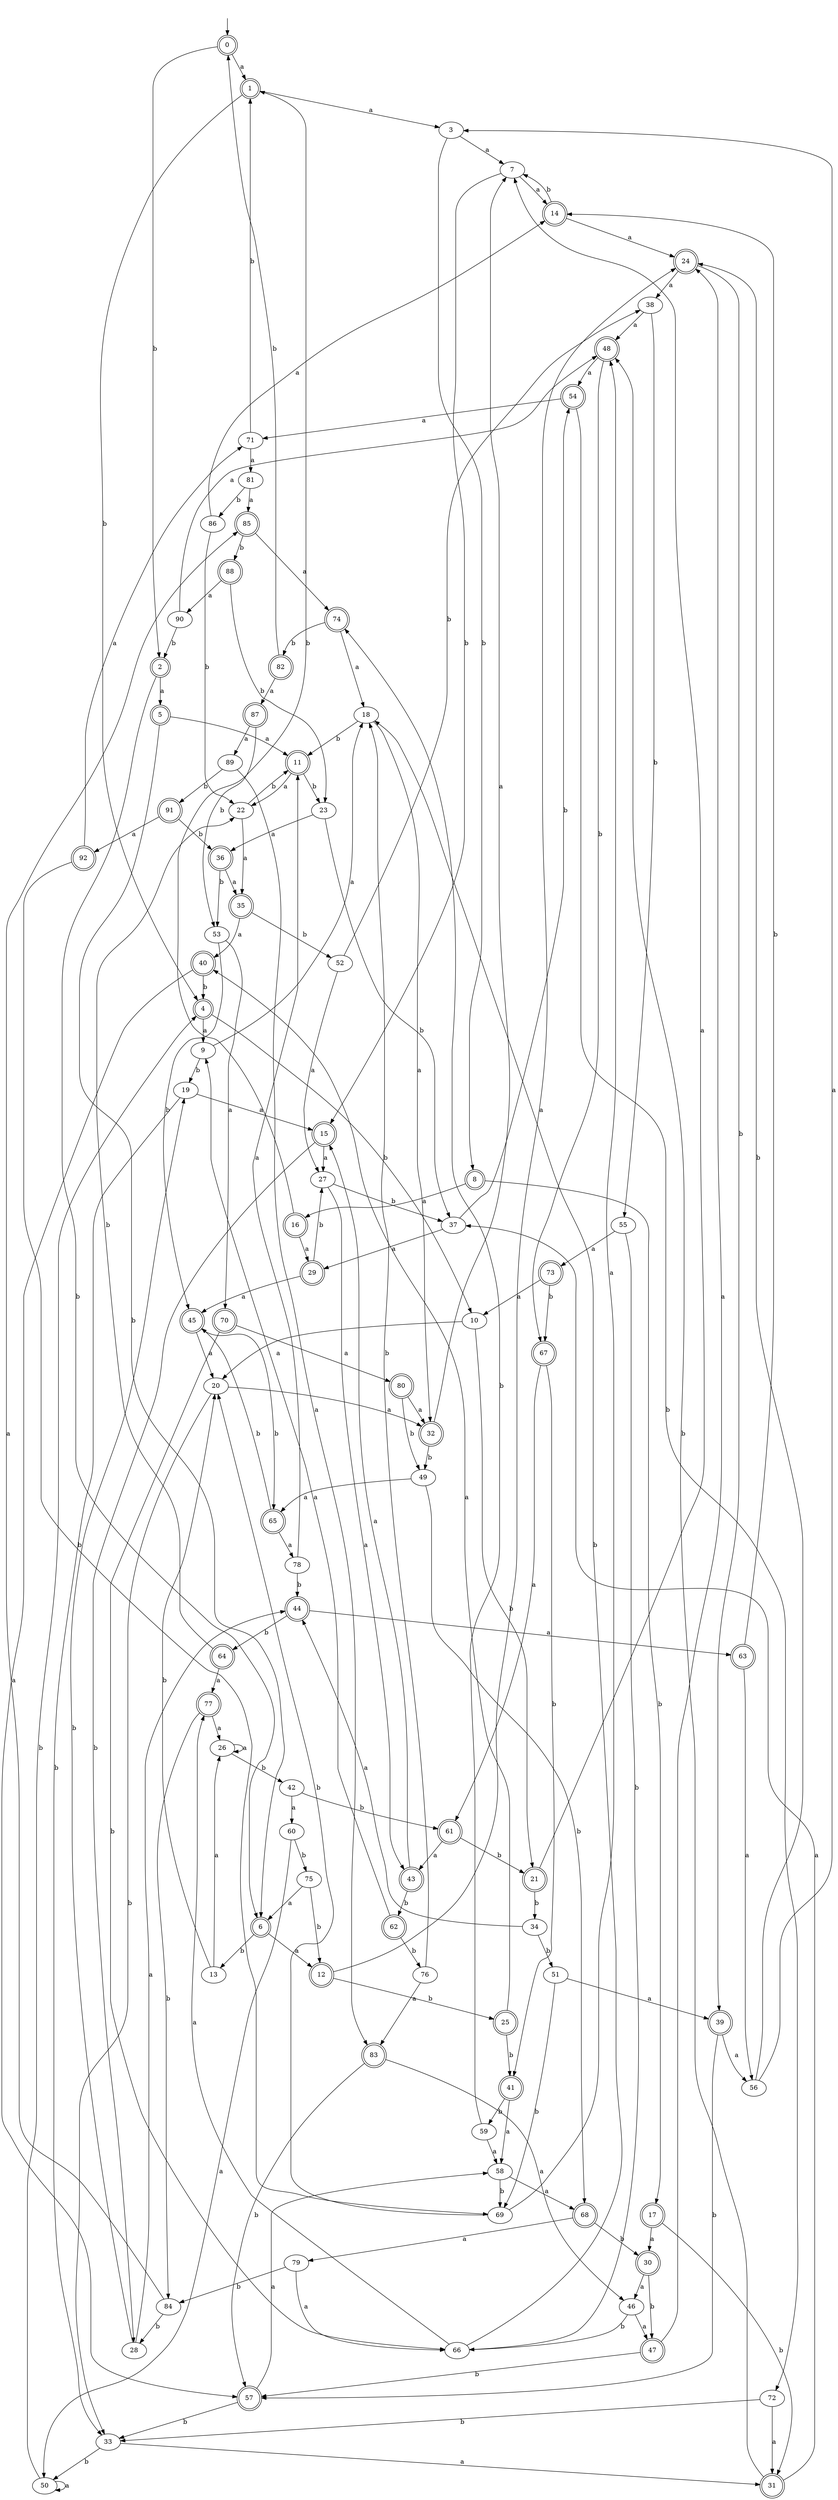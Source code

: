 digraph RandomDFA {
  __start0 [label="", shape=none];
  __start0 -> 0 [label=""];
  0 [shape=circle] [shape=doublecircle]
  0 -> 1 [label="a"]
  0 -> 2 [label="b"]
  1 [shape=doublecircle]
  1 -> 3 [label="a"]
  1 -> 4 [label="b"]
  2 [shape=doublecircle]
  2 -> 5 [label="a"]
  2 -> 6 [label="b"]
  3
  3 -> 7 [label="a"]
  3 -> 8 [label="b"]
  4 [shape=doublecircle]
  4 -> 9 [label="a"]
  4 -> 10 [label="b"]
  5 [shape=doublecircle]
  5 -> 11 [label="a"]
  5 -> 6 [label="b"]
  6 [shape=doublecircle]
  6 -> 12 [label="a"]
  6 -> 13 [label="b"]
  7
  7 -> 14 [label="a"]
  7 -> 15 [label="b"]
  8 [shape=doublecircle]
  8 -> 16 [label="a"]
  8 -> 17 [label="b"]
  9
  9 -> 18 [label="a"]
  9 -> 19 [label="b"]
  10
  10 -> 20 [label="a"]
  10 -> 21 [label="b"]
  11 [shape=doublecircle]
  11 -> 22 [label="a"]
  11 -> 23 [label="b"]
  12 [shape=doublecircle]
  12 -> 24 [label="a"]
  12 -> 25 [label="b"]
  13
  13 -> 26 [label="a"]
  13 -> 20 [label="b"]
  14 [shape=doublecircle]
  14 -> 24 [label="a"]
  14 -> 7 [label="b"]
  15 [shape=doublecircle]
  15 -> 27 [label="a"]
  15 -> 28 [label="b"]
  16 [shape=doublecircle]
  16 -> 29 [label="a"]
  16 -> 1 [label="b"]
  17 [shape=doublecircle]
  17 -> 30 [label="a"]
  17 -> 31 [label="b"]
  18
  18 -> 32 [label="a"]
  18 -> 11 [label="b"]
  19
  19 -> 15 [label="a"]
  19 -> 33 [label="b"]
  20
  20 -> 32 [label="a"]
  20 -> 33 [label="b"]
  21 [shape=doublecircle]
  21 -> 7 [label="a"]
  21 -> 34 [label="b"]
  22
  22 -> 35 [label="a"]
  22 -> 11 [label="b"]
  23
  23 -> 36 [label="a"]
  23 -> 37 [label="b"]
  24 [shape=doublecircle]
  24 -> 38 [label="a"]
  24 -> 39 [label="b"]
  25 [shape=doublecircle]
  25 -> 40 [label="a"]
  25 -> 41 [label="b"]
  26
  26 -> 26 [label="a"]
  26 -> 42 [label="b"]
  27
  27 -> 43 [label="a"]
  27 -> 37 [label="b"]
  28
  28 -> 44 [label="a"]
  28 -> 19 [label="b"]
  29 [shape=doublecircle]
  29 -> 45 [label="a"]
  29 -> 27 [label="b"]
  30 [shape=doublecircle]
  30 -> 46 [label="a"]
  30 -> 47 [label="b"]
  31 [shape=doublecircle]
  31 -> 37 [label="a"]
  31 -> 48 [label="b"]
  32 [shape=doublecircle]
  32 -> 7 [label="a"]
  32 -> 49 [label="b"]
  33
  33 -> 31 [label="a"]
  33 -> 50 [label="b"]
  34
  34 -> 44 [label="a"]
  34 -> 51 [label="b"]
  35 [shape=doublecircle]
  35 -> 40 [label="a"]
  35 -> 52 [label="b"]
  36 [shape=doublecircle]
  36 -> 35 [label="a"]
  36 -> 53 [label="b"]
  37
  37 -> 29 [label="a"]
  37 -> 54 [label="b"]
  38
  38 -> 48 [label="a"]
  38 -> 55 [label="b"]
  39 [shape=doublecircle]
  39 -> 56 [label="a"]
  39 -> 57 [label="b"]
  40 [shape=doublecircle]
  40 -> 57 [label="a"]
  40 -> 4 [label="b"]
  41 [shape=doublecircle]
  41 -> 58 [label="a"]
  41 -> 59 [label="b"]
  42
  42 -> 60 [label="a"]
  42 -> 61 [label="b"]
  43 [shape=doublecircle]
  43 -> 15 [label="a"]
  43 -> 62 [label="b"]
  44 [shape=doublecircle]
  44 -> 63 [label="a"]
  44 -> 64 [label="b"]
  45 [shape=doublecircle]
  45 -> 20 [label="a"]
  45 -> 65 [label="b"]
  46
  46 -> 47 [label="a"]
  46 -> 66 [label="b"]
  47 [shape=doublecircle]
  47 -> 24 [label="a"]
  47 -> 57 [label="b"]
  48 [shape=doublecircle]
  48 -> 54 [label="a"]
  48 -> 67 [label="b"]
  49
  49 -> 65 [label="a"]
  49 -> 68 [label="b"]
  50
  50 -> 50 [label="a"]
  50 -> 4 [label="b"]
  51
  51 -> 39 [label="a"]
  51 -> 69 [label="b"]
  52
  52 -> 27 [label="a"]
  52 -> 38 [label="b"]
  53
  53 -> 70 [label="a"]
  53 -> 45 [label="b"]
  54 [shape=doublecircle]
  54 -> 71 [label="a"]
  54 -> 72 [label="b"]
  55
  55 -> 73 [label="a"]
  55 -> 66 [label="b"]
  56
  56 -> 3 [label="a"]
  56 -> 24 [label="b"]
  57 [shape=doublecircle]
  57 -> 58 [label="a"]
  57 -> 33 [label="b"]
  58
  58 -> 68 [label="a"]
  58 -> 69 [label="b"]
  59
  59 -> 58 [label="a"]
  59 -> 74 [label="b"]
  60
  60 -> 50 [label="a"]
  60 -> 75 [label="b"]
  61 [shape=doublecircle]
  61 -> 43 [label="a"]
  61 -> 21 [label="b"]
  62 [shape=doublecircle]
  62 -> 9 [label="a"]
  62 -> 76 [label="b"]
  63 [shape=doublecircle]
  63 -> 56 [label="a"]
  63 -> 14 [label="b"]
  64 [shape=doublecircle]
  64 -> 77 [label="a"]
  64 -> 22 [label="b"]
  65 [shape=doublecircle]
  65 -> 78 [label="a"]
  65 -> 45 [label="b"]
  66
  66 -> 77 [label="a"]
  66 -> 18 [label="b"]
  67 [shape=doublecircle]
  67 -> 61 [label="a"]
  67 -> 41 [label="b"]
  68 [shape=doublecircle]
  68 -> 79 [label="a"]
  68 -> 30 [label="b"]
  69
  69 -> 48 [label="a"]
  69 -> 20 [label="b"]
  70 [shape=doublecircle]
  70 -> 80 [label="a"]
  70 -> 66 [label="b"]
  71
  71 -> 81 [label="a"]
  71 -> 1 [label="b"]
  72
  72 -> 31 [label="a"]
  72 -> 33 [label="b"]
  73 [shape=doublecircle]
  73 -> 10 [label="a"]
  73 -> 67 [label="b"]
  74 [shape=doublecircle]
  74 -> 18 [label="a"]
  74 -> 82 [label="b"]
  75
  75 -> 6 [label="a"]
  75 -> 12 [label="b"]
  76
  76 -> 83 [label="a"]
  76 -> 18 [label="b"]
  77 [shape=doublecircle]
  77 -> 26 [label="a"]
  77 -> 84 [label="b"]
  78
  78 -> 11 [label="a"]
  78 -> 44 [label="b"]
  79
  79 -> 66 [label="a"]
  79 -> 84 [label="b"]
  80 [shape=doublecircle]
  80 -> 32 [label="a"]
  80 -> 49 [label="b"]
  81
  81 -> 85 [label="a"]
  81 -> 86 [label="b"]
  82 [shape=doublecircle]
  82 -> 87 [label="a"]
  82 -> 0 [label="b"]
  83 [shape=doublecircle]
  83 -> 46 [label="a"]
  83 -> 57 [label="b"]
  84
  84 -> 85 [label="a"]
  84 -> 28 [label="b"]
  85 [shape=doublecircle]
  85 -> 74 [label="a"]
  85 -> 88 [label="b"]
  86
  86 -> 14 [label="a"]
  86 -> 22 [label="b"]
  87 [shape=doublecircle]
  87 -> 89 [label="a"]
  87 -> 53 [label="b"]
  88 [shape=doublecircle]
  88 -> 90 [label="a"]
  88 -> 23 [label="b"]
  89
  89 -> 83 [label="a"]
  89 -> 91 [label="b"]
  90
  90 -> 48 [label="a"]
  90 -> 2 [label="b"]
  91 [shape=doublecircle]
  91 -> 92 [label="a"]
  91 -> 36 [label="b"]
  92 [shape=doublecircle]
  92 -> 71 [label="a"]
  92 -> 69 [label="b"]
}
